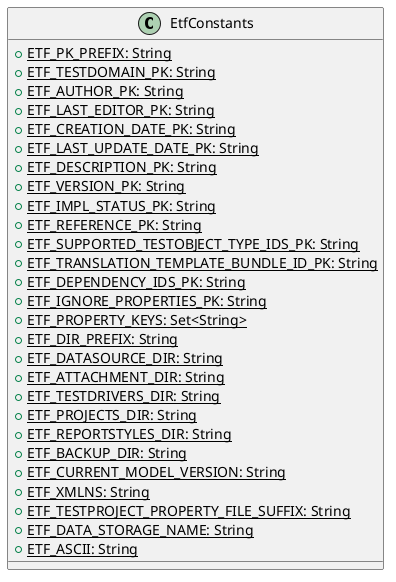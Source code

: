 @startuml

    class EtfConstants [[EtfConstants.html]] {
        {static} +ETF_PK_PREFIX: String
        {static} +ETF_TESTDOMAIN_PK: String
        {static} +ETF_AUTHOR_PK: String
        {static} +ETF_LAST_EDITOR_PK: String
        {static} +ETF_CREATION_DATE_PK: String
        {static} +ETF_LAST_UPDATE_DATE_PK: String
        {static} +ETF_DESCRIPTION_PK: String
        {static} +ETF_VERSION_PK: String
        {static} +ETF_IMPL_STATUS_PK: String
        {static} +ETF_REFERENCE_PK: String
        {static} +ETF_SUPPORTED_TESTOBJECT_TYPE_IDS_PK: String
        {static} +ETF_TRANSLATION_TEMPLATE_BUNDLE_ID_PK: String
        {static} +ETF_DEPENDENCY_IDS_PK: String
        {static} +ETF_IGNORE_PROPERTIES_PK: String
        {static} +ETF_PROPERTY_KEYS: Set<String>
        {static} +ETF_DIR_PREFIX: String
        {static} +ETF_DATASOURCE_DIR: String
        {static} +ETF_ATTACHMENT_DIR: String
        {static} +ETF_TESTDRIVERS_DIR: String
        {static} +ETF_PROJECTS_DIR: String
        {static} +ETF_REPORTSTYLES_DIR: String
        {static} +ETF_BACKUP_DIR: String
        {static} +ETF_CURRENT_MODEL_VERSION: String
        {static} +ETF_XMLNS: String
        {static} +ETF_TESTPROJECT_PROPERTY_FILE_SUFFIX: String
        {static} +ETF_DATA_STORAGE_NAME: String
        {static} +ETF_ASCII: String
    }

@enduml
